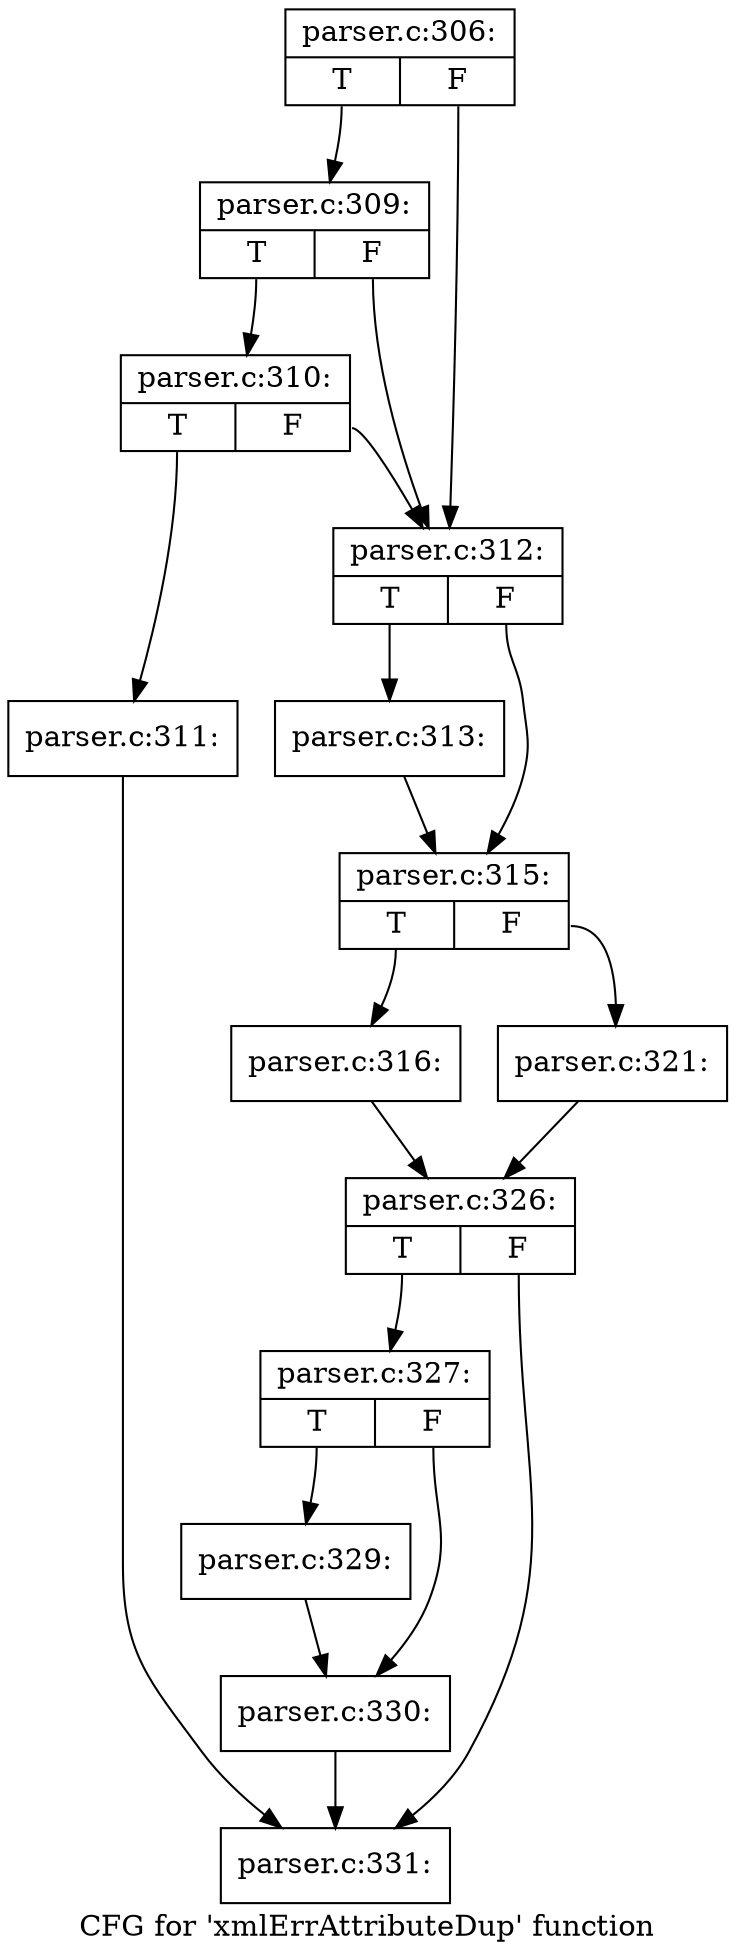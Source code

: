 digraph "CFG for 'xmlErrAttributeDup' function" {
	label="CFG for 'xmlErrAttributeDup' function";

	Node0x4bf0520 [shape=record,label="{parser.c:306:|{<s0>T|<s1>F}}"];
	Node0x4bf0520:s0 -> Node0x4bfa300;
	Node0x4bf0520:s1 -> Node0x4bfa230;
	Node0x4bfa300 [shape=record,label="{parser.c:309:|{<s0>T|<s1>F}}"];
	Node0x4bfa300:s0 -> Node0x4bfa280;
	Node0x4bfa300:s1 -> Node0x4bfa230;
	Node0x4bfa280 [shape=record,label="{parser.c:310:|{<s0>T|<s1>F}}"];
	Node0x4bfa280:s0 -> Node0x4bfa1e0;
	Node0x4bfa280:s1 -> Node0x4bfa230;
	Node0x4bfa1e0 [shape=record,label="{parser.c:311:}"];
	Node0x4bfa1e0 -> Node0x4bfcd70;
	Node0x4bfa230 [shape=record,label="{parser.c:312:|{<s0>T|<s1>F}}"];
	Node0x4bfa230:s0 -> Node0x4bfade0;
	Node0x4bfa230:s1 -> Node0x4bfae30;
	Node0x4bfade0 [shape=record,label="{parser.c:313:}"];
	Node0x4bfade0 -> Node0x4bfae30;
	Node0x4bfae30 [shape=record,label="{parser.c:315:|{<s0>T|<s1>F}}"];
	Node0x4bfae30:s0 -> Node0x4bfb3f0;
	Node0x4bfae30:s1 -> Node0x4bfb490;
	Node0x4bfb3f0 [shape=record,label="{parser.c:316:}"];
	Node0x4bfb3f0 -> Node0x4bfb440;
	Node0x4bfb490 [shape=record,label="{parser.c:321:}"];
	Node0x4bfb490 -> Node0x4bfb440;
	Node0x4bfb440 [shape=record,label="{parser.c:326:|{<s0>T|<s1>F}}"];
	Node0x4bfb440:s0 -> Node0x4bfcd20;
	Node0x4bfb440:s1 -> Node0x4bfcd70;
	Node0x4bfcd20 [shape=record,label="{parser.c:327:|{<s0>T|<s1>F}}"];
	Node0x4bfcd20:s0 -> Node0x4bfd440;
	Node0x4bfcd20:s1 -> Node0x4bfd490;
	Node0x4bfd440 [shape=record,label="{parser.c:329:}"];
	Node0x4bfd440 -> Node0x4bfd490;
	Node0x4bfd490 [shape=record,label="{parser.c:330:}"];
	Node0x4bfd490 -> Node0x4bfcd70;
	Node0x4bfcd70 [shape=record,label="{parser.c:331:}"];
}
